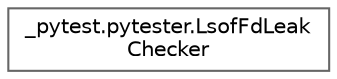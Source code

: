 digraph "Graphical Class Hierarchy"
{
 // LATEX_PDF_SIZE
  bgcolor="transparent";
  edge [fontname=Helvetica,fontsize=10,labelfontname=Helvetica,labelfontsize=10];
  node [fontname=Helvetica,fontsize=10,shape=box,height=0.2,width=0.4];
  rankdir="LR";
  Node0 [id="Node000000",label="_pytest.pytester.LsofFdLeak\lChecker",height=0.2,width=0.4,color="grey40", fillcolor="white", style="filled",URL="$class__pytest_1_1pytester_1_1_lsof_fd_leak_checker.html",tooltip=" "];
}
